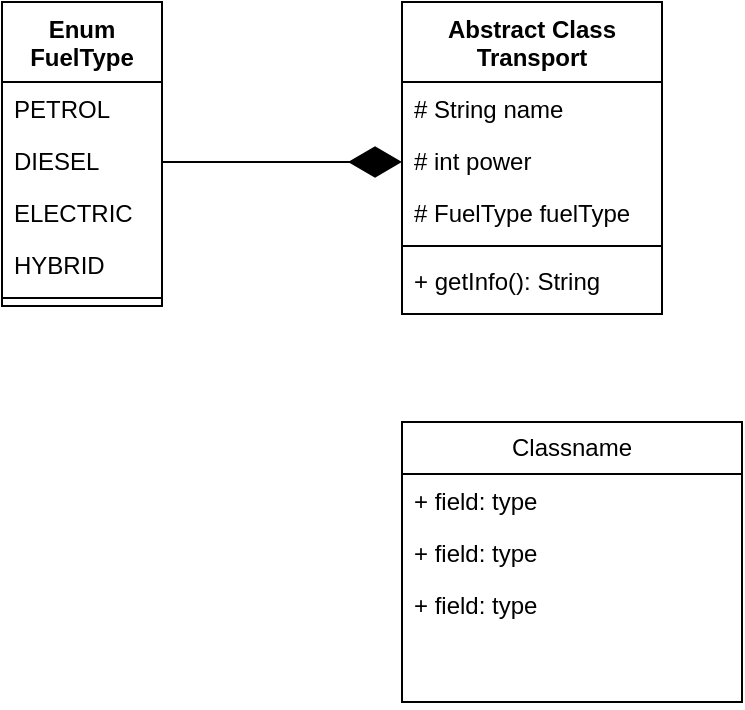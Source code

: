 <mxfile version="28.2.5">
  <diagram name="Page-1" id="c4acf3e9-155e-7222-9cf6-157b1a14988f">
    <mxGraphModel dx="983" dy="518" grid="1" gridSize="10" guides="1" tooltips="1" connect="1" arrows="1" fold="1" page="1" pageScale="1" pageWidth="850" pageHeight="1100" background="none" math="0" shadow="0">
      <root>
        <mxCell id="0" />
        <mxCell id="1" parent="0" />
        <mxCell id="WOg8uB2SWNcIaJGhVEnW-1" value="Abstract Class Transport" style="swimlane;fontStyle=1;align=center;verticalAlign=top;childLayout=stackLayout;horizontal=1;startSize=40;horizontalStack=0;resizeParent=1;resizeParentMax=0;resizeLast=0;collapsible=1;marginBottom=0;whiteSpace=wrap;html=1;" vertex="1" parent="1">
          <mxGeometry x="330" y="80" width="130" height="156" as="geometry" />
        </mxCell>
        <mxCell id="WOg8uB2SWNcIaJGhVEnW-11" value="# String name" style="text;strokeColor=none;fillColor=none;align=left;verticalAlign=top;spacingLeft=4;spacingRight=4;overflow=hidden;rotatable=0;points=[[0,0.5],[1,0.5]];portConstraint=eastwest;whiteSpace=wrap;html=1;" vertex="1" parent="WOg8uB2SWNcIaJGhVEnW-1">
          <mxGeometry y="40" width="130" height="26" as="geometry" />
        </mxCell>
        <mxCell id="WOg8uB2SWNcIaJGhVEnW-12" value="# int power&lt;div&gt;&lt;br&gt;&lt;/div&gt;" style="text;strokeColor=none;fillColor=none;align=left;verticalAlign=top;spacingLeft=4;spacingRight=4;overflow=hidden;rotatable=0;points=[[0,0.5],[1,0.5]];portConstraint=eastwest;whiteSpace=wrap;html=1;" vertex="1" parent="WOg8uB2SWNcIaJGhVEnW-1">
          <mxGeometry y="66" width="130" height="26" as="geometry" />
        </mxCell>
        <mxCell id="WOg8uB2SWNcIaJGhVEnW-2" value="&lt;div&gt;# FuelType fuelType&lt;/div&gt;" style="text;strokeColor=none;fillColor=none;align=left;verticalAlign=top;spacingLeft=4;spacingRight=4;overflow=hidden;rotatable=0;points=[[0,0.5],[1,0.5]];portConstraint=eastwest;whiteSpace=wrap;html=1;" vertex="1" parent="WOg8uB2SWNcIaJGhVEnW-1">
          <mxGeometry y="92" width="130" height="26" as="geometry" />
        </mxCell>
        <mxCell id="WOg8uB2SWNcIaJGhVEnW-3" value="" style="line;strokeWidth=1;fillColor=none;align=left;verticalAlign=middle;spacingTop=-1;spacingLeft=3;spacingRight=3;rotatable=0;labelPosition=right;points=[];portConstraint=eastwest;strokeColor=inherit;" vertex="1" parent="WOg8uB2SWNcIaJGhVEnW-1">
          <mxGeometry y="118" width="130" height="8" as="geometry" />
        </mxCell>
        <mxCell id="WOg8uB2SWNcIaJGhVEnW-4" value="+ getInfo(): String" style="text;strokeColor=none;fillColor=none;align=left;verticalAlign=top;spacingLeft=4;spacingRight=4;overflow=hidden;rotatable=0;points=[[0,0.5],[1,0.5]];portConstraint=eastwest;whiteSpace=wrap;html=1;" vertex="1" parent="WOg8uB2SWNcIaJGhVEnW-1">
          <mxGeometry y="126" width="130" height="30" as="geometry" />
        </mxCell>
        <mxCell id="WOg8uB2SWNcIaJGhVEnW-6" value="Classname" style="swimlane;fontStyle=0;childLayout=stackLayout;horizontal=1;startSize=26;fillColor=none;horizontalStack=0;resizeParent=1;resizeParentMax=0;resizeLast=0;collapsible=1;marginBottom=0;whiteSpace=wrap;html=1;" vertex="1" parent="1">
          <mxGeometry x="330" y="290" width="170" height="140" as="geometry" />
        </mxCell>
        <mxCell id="WOg8uB2SWNcIaJGhVEnW-7" value="+ field: type" style="text;strokeColor=none;fillColor=none;align=left;verticalAlign=top;spacingLeft=4;spacingRight=4;overflow=hidden;rotatable=0;points=[[0,0.5],[1,0.5]];portConstraint=eastwest;whiteSpace=wrap;html=1;" vertex="1" parent="WOg8uB2SWNcIaJGhVEnW-6">
          <mxGeometry y="26" width="170" height="26" as="geometry" />
        </mxCell>
        <mxCell id="WOg8uB2SWNcIaJGhVEnW-8" value="+ field: type" style="text;strokeColor=none;fillColor=none;align=left;verticalAlign=top;spacingLeft=4;spacingRight=4;overflow=hidden;rotatable=0;points=[[0,0.5],[1,0.5]];portConstraint=eastwest;whiteSpace=wrap;html=1;" vertex="1" parent="WOg8uB2SWNcIaJGhVEnW-6">
          <mxGeometry y="52" width="170" height="26" as="geometry" />
        </mxCell>
        <mxCell id="WOg8uB2SWNcIaJGhVEnW-9" value="+ field: type" style="text;strokeColor=none;fillColor=none;align=left;verticalAlign=top;spacingLeft=4;spacingRight=4;overflow=hidden;rotatable=0;points=[[0,0.5],[1,0.5]];portConstraint=eastwest;whiteSpace=wrap;html=1;" vertex="1" parent="WOg8uB2SWNcIaJGhVEnW-6">
          <mxGeometry y="78" width="170" height="62" as="geometry" />
        </mxCell>
        <mxCell id="WOg8uB2SWNcIaJGhVEnW-13" value="Enum FuelType" style="swimlane;fontStyle=1;align=center;verticalAlign=top;childLayout=stackLayout;horizontal=1;startSize=40;horizontalStack=0;resizeParent=1;resizeParentMax=0;resizeLast=0;collapsible=1;marginBottom=0;whiteSpace=wrap;html=1;" vertex="1" parent="1">
          <mxGeometry x="130" y="80" width="80" height="152" as="geometry" />
        </mxCell>
        <mxCell id="WOg8uB2SWNcIaJGhVEnW-14" value="PETROL" style="text;strokeColor=none;fillColor=none;align=left;verticalAlign=top;spacingLeft=4;spacingRight=4;overflow=hidden;rotatable=0;points=[[0,0.5],[1,0.5]];portConstraint=eastwest;whiteSpace=wrap;html=1;" vertex="1" parent="WOg8uB2SWNcIaJGhVEnW-13">
          <mxGeometry y="40" width="80" height="26" as="geometry" />
        </mxCell>
        <mxCell id="WOg8uB2SWNcIaJGhVEnW-18" value="DIESEL" style="text;strokeColor=none;fillColor=none;align=left;verticalAlign=top;spacingLeft=4;spacingRight=4;overflow=hidden;rotatable=0;points=[[0,0.5],[1,0.5]];portConstraint=eastwest;whiteSpace=wrap;html=1;" vertex="1" parent="WOg8uB2SWNcIaJGhVEnW-13">
          <mxGeometry y="66" width="80" height="26" as="geometry" />
        </mxCell>
        <mxCell id="WOg8uB2SWNcIaJGhVEnW-19" value="ELECTRIC" style="text;strokeColor=none;fillColor=none;align=left;verticalAlign=top;spacingLeft=4;spacingRight=4;overflow=hidden;rotatable=0;points=[[0,0.5],[1,0.5]];portConstraint=eastwest;whiteSpace=wrap;html=1;" vertex="1" parent="WOg8uB2SWNcIaJGhVEnW-13">
          <mxGeometry y="92" width="80" height="26" as="geometry" />
        </mxCell>
        <mxCell id="WOg8uB2SWNcIaJGhVEnW-17" value="HYBRID" style="text;strokeColor=none;fillColor=none;align=left;verticalAlign=top;spacingLeft=4;spacingRight=4;overflow=hidden;rotatable=0;points=[[0,0.5],[1,0.5]];portConstraint=eastwest;whiteSpace=wrap;html=1;" vertex="1" parent="WOg8uB2SWNcIaJGhVEnW-13">
          <mxGeometry y="118" width="80" height="26" as="geometry" />
        </mxCell>
        <mxCell id="WOg8uB2SWNcIaJGhVEnW-15" value="" style="line;strokeWidth=1;fillColor=none;align=left;verticalAlign=middle;spacingTop=-1;spacingLeft=3;spacingRight=3;rotatable=0;labelPosition=right;points=[];portConstraint=eastwest;strokeColor=inherit;" vertex="1" parent="WOg8uB2SWNcIaJGhVEnW-13">
          <mxGeometry y="144" width="80" height="8" as="geometry" />
        </mxCell>
        <mxCell id="WOg8uB2SWNcIaJGhVEnW-20" value="" style="endArrow=diamondThin;endFill=1;endSize=24;html=1;rounded=0;" edge="1" parent="1">
          <mxGeometry width="160" relative="1" as="geometry">
            <mxPoint x="210" y="160" as="sourcePoint" />
            <mxPoint x="330" y="160" as="targetPoint" />
          </mxGeometry>
        </mxCell>
      </root>
    </mxGraphModel>
  </diagram>
</mxfile>
